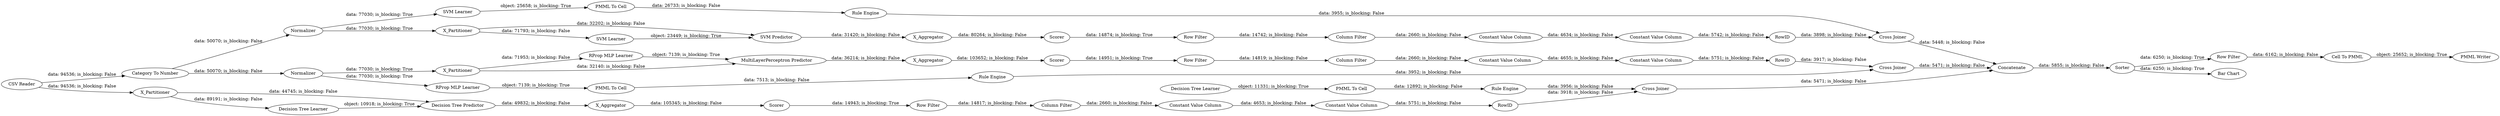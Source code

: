 digraph {
	"7877346804758336988_31" [label="RProp MLP Learner"]
	"-990259297552981604_319" [label="Column Filter"]
	"-807328726911143838_41" [label=Scorer]
	"-990259297552981604_316" [label="Constant Value Column"]
	"-990259297552981604_315" [label="Row Filter"]
	"4325815549894264987_52" [label=Sorter]
	"2788808626084283067_320" [label="Decision Tree Learner"]
	"-1415800125906407870_294" [label="Column Filter"]
	"163505512109459543_302" [label="Row Filter"]
	"7877346804758336988_39" [label=Normalizer]
	"6470175770941159642_22" [label="PMML To Cell"]
	"2788808626084283067_28" [label="PMML To Cell"]
	"5575785762278715803_309" [label=X_Partitioner]
	"163505512109459543_304" [label="Constant Value Column"]
	"5575785762278715803_311" [label="Decision Tree Learner"]
	"-1415800125906407870_293" [label=RowID]
	"163505512109459543_303" [label="Constant Value Column"]
	"-807328726911143838_300" [label="Cross Joiner"]
	"5575785762278715803_314" [label=Scorer]
	"-807328726911143838_298" [label="SVM Predictor"]
	"4325815549894264987_62" [label="CSV Reader"]
	"2788808626084283067_321" [label="Rule Engine"]
	"6470175770941159642_35" [label="RProp MLP Learner"]
	"-990259297552981604_318" [label=RowID]
	"4325815549894264987_53" [label="Row Filter"]
	"-1415800125906407870_9" [label="Row Filter"]
	"-6416399267045396815_307" [label="PMML To Cell"]
	"5575785762278715803_310" [label=X_Aggregator]
	"7877346804758336988_40" [label=Scorer]
	"-1415800125906407870_292" [label="Constant Value Column"]
	"-807328726911143838_296" [label=X_Aggregator]
	"7877346804758336988_32" [label="MultiLayerPerceptron Predictor"]
	"-6416399267045396815_308" [label="Rule Engine"]
	"-807328726911143838_301" [label=Normalizer]
	"163505512109459543_306" [label="Column Filter"]
	"7877346804758336988_7" [label=X_Aggregator]
	"6470175770941159642_34" [label="Rule Engine"]
	"7877346804758336988_2" [label=X_Partitioner]
	"-1415800125906407870_290" [label="Constant Value Column"]
	"4325815549894264987_59" [label="Bar Chart"]
	"-990259297552981604_317" [label="Constant Value Column"]
	"5575785762278715803_312" [label="Decision Tree Predictor"]
	"4325815549894264987_54" [label="Cell To PMML"]
	"7877346804758336988_38" [label="Cross Joiner"]
	"4325815549894264987_58" [label="Category To Number"]
	"5575785762278715803_313" [label="Cross Joiner"]
	"4325815549894264987_61" [label="PMML Writer"]
	"4325815549894264987_60" [label=Concatenate]
	"-6416399267045396815_33" [label="SVM Learner"]
	"163505512109459543_305" [label=RowID]
	"-807328726911143838_295" [label=X_Partitioner]
	"-807328726911143838_297" [label="SVM Learner"]
	"163505512109459543_304" -> "163505512109459543_305" [label="data: 5742; is_blocking: False"]
	"-807328726911143838_301" -> "-6416399267045396815_33" [label="data: 77030; is_blocking: True"]
	"6470175770941159642_22" -> "6470175770941159642_34" [label="data: 7513; is_blocking: False"]
	"6470175770941159642_35" -> "6470175770941159642_22" [label="object: 7139; is_blocking: True"]
	"-807328726911143838_301" -> "-807328726911143838_295" [label="data: 77030; is_blocking: True"]
	"-990259297552981604_317" -> "-990259297552981604_318" [label="data: 5751; is_blocking: False"]
	"-1415800125906407870_292" -> "-1415800125906407870_293" [label="data: 5751; is_blocking: False"]
	"5575785762278715803_309" -> "5575785762278715803_311" [label="data: 89191; is_blocking: False"]
	"5575785762278715803_314" -> "-990259297552981604_315" [label="data: 14943; is_blocking: True"]
	"7877346804758336988_40" -> "-1415800125906407870_9" [label="data: 14951; is_blocking: True"]
	"2788808626084283067_320" -> "2788808626084283067_28" [label="object: 11331; is_blocking: True"]
	"6470175770941159642_34" -> "7877346804758336988_38" [label="data: 3952; is_blocking: False"]
	"4325815549894264987_62" -> "4325815549894264987_58" [label="data: 94536; is_blocking: False"]
	"-807328726911143838_296" -> "-807328726911143838_41" [label="data: 80264; is_blocking: False"]
	"5575785762278715803_309" -> "5575785762278715803_312" [label="data: 44745; is_blocking: False"]
	"4325815549894264987_52" -> "4325815549894264987_59" [label="data: 6250; is_blocking: True"]
	"-990259297552981604_316" -> "-990259297552981604_317" [label="data: 4653; is_blocking: False"]
	"-990259297552981604_315" -> "-990259297552981604_319" [label="data: 14817; is_blocking: False"]
	"7877346804758336988_38" -> "4325815549894264987_60" [label="data: 5471; is_blocking: False"]
	"7877346804758336988_39" -> "6470175770941159642_35" [label="data: 77030; is_blocking: True"]
	"4325815549894264987_53" -> "4325815549894264987_54" [label="data: 6162; is_blocking: False"]
	"-1415800125906407870_9" -> "-1415800125906407870_294" [label="data: 14819; is_blocking: False"]
	"-807328726911143838_298" -> "-807328726911143838_296" [label="data: 31420; is_blocking: False"]
	"163505512109459543_306" -> "163505512109459543_303" [label="data: 2660; is_blocking: False"]
	"7877346804758336988_7" -> "7877346804758336988_40" [label="data: 103652; is_blocking: False"]
	"5575785762278715803_310" -> "5575785762278715803_314" [label="data: 105345; is_blocking: False"]
	"4325815549894264987_52" -> "4325815549894264987_53" [label="data: 6250; is_blocking: True"]
	"-6416399267045396815_33" -> "-6416399267045396815_307" [label="object: 25658; is_blocking: True"]
	"2788808626084283067_28" -> "2788808626084283067_321" [label="data: 12892; is_blocking: False"]
	"-807328726911143838_300" -> "4325815549894264987_60" [label="data: 5448; is_blocking: False"]
	"-990259297552981604_319" -> "-990259297552981604_316" [label="data: 2660; is_blocking: False"]
	"-1415800125906407870_293" -> "7877346804758336988_38" [label="data: 3917; is_blocking: False"]
	"7877346804758336988_31" -> "7877346804758336988_32" [label="object: 7139; is_blocking: True"]
	"7877346804758336988_32" -> "7877346804758336988_7" [label="data: 36214; is_blocking: False"]
	"-807328726911143838_295" -> "-807328726911143838_297" [label="data: 71793; is_blocking: False"]
	"-6416399267045396815_308" -> "-807328726911143838_300" [label="data: 3955; is_blocking: False"]
	"7877346804758336988_39" -> "7877346804758336988_2" [label="data: 77030; is_blocking: True"]
	"7877346804758336988_2" -> "7877346804758336988_32" [label="data: 32140; is_blocking: False"]
	"163505512109459543_302" -> "163505512109459543_306" [label="data: 14742; is_blocking: False"]
	"-6416399267045396815_307" -> "-6416399267045396815_308" [label="data: 26733; is_blocking: False"]
	"5575785762278715803_312" -> "5575785762278715803_310" [label="data: 49832; is_blocking: False"]
	"4325815549894264987_58" -> "-807328726911143838_301" [label="data: 50070; is_blocking: False"]
	"-1415800125906407870_290" -> "-1415800125906407870_292" [label="data: 4655; is_blocking: False"]
	"163505512109459543_303" -> "163505512109459543_304" [label="data: 4634; is_blocking: False"]
	"4325815549894264987_58" -> "7877346804758336988_39" [label="data: 50070; is_blocking: False"]
	"-990259297552981604_318" -> "5575785762278715803_313" [label="data: 3918; is_blocking: False"]
	"4325815549894264987_62" -> "5575785762278715803_309" [label="data: 94536; is_blocking: False"]
	"2788808626084283067_321" -> "5575785762278715803_313" [label="data: 3956; is_blocking: False"]
	"-807328726911143838_297" -> "-807328726911143838_298" [label="object: 23449; is_blocking: True"]
	"5575785762278715803_311" -> "5575785762278715803_312" [label="object: 10918; is_blocking: True"]
	"-1415800125906407870_294" -> "-1415800125906407870_290" [label="data: 2660; is_blocking: False"]
	"4325815549894264987_60" -> "4325815549894264987_52" [label="data: 5855; is_blocking: False"]
	"-807328726911143838_295" -> "-807328726911143838_298" [label="data: 32202; is_blocking: False"]
	"-807328726911143838_41" -> "163505512109459543_302" [label="data: 14874; is_blocking: True"]
	"5575785762278715803_313" -> "4325815549894264987_60" [label="data: 5471; is_blocking: False"]
	"7877346804758336988_2" -> "7877346804758336988_31" [label="data: 71953; is_blocking: False"]
	"163505512109459543_305" -> "-807328726911143838_300" [label="data: 3898; is_blocking: False"]
	"4325815549894264987_54" -> "4325815549894264987_61" [label="object: 25652; is_blocking: True"]
	rankdir=LR
}
